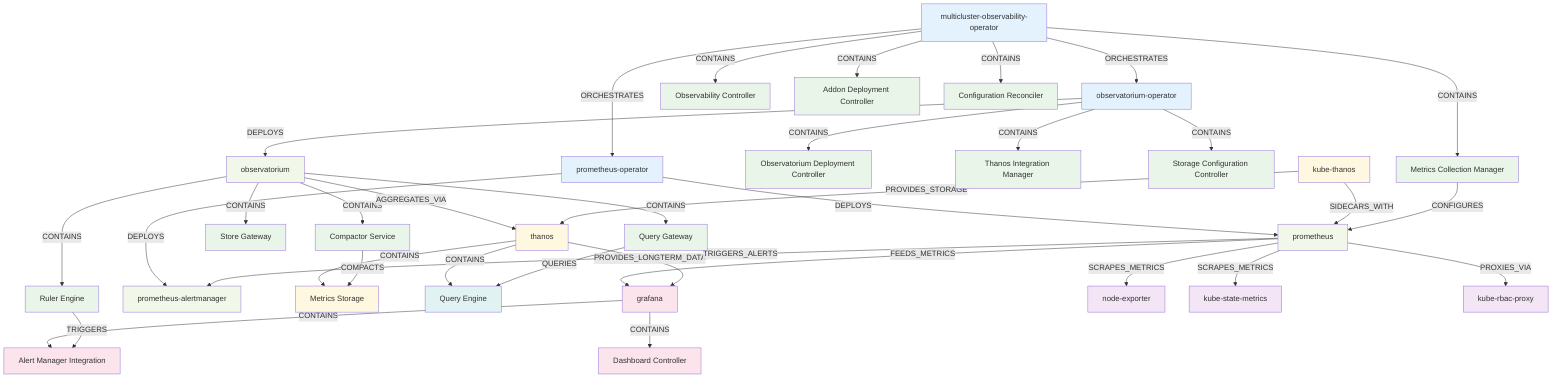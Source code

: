graph TB
    %% RHACM Observability - Enhanced Internal Architecture
    
    %% Observability Hub Components (Real)
    MCO_OPERATOR[multicluster-observability-operator]
    OBSERVATORIUM_OP[observatorium-operator]
    OBSERVATORIUM[observatorium]
    
    %% Multicluster Observability Operator Internal Components
    OBSERVABILITY_CONTROLLER[Observability Controller]
    METRICS_COLLECTION_MANAGER[Metrics Collection Manager]
    ADDON_DEPLOYMENT_CONTROLLER[Addon Deployment Controller]
    CONFIGURATION_RECONCILER[Configuration Reconciler]
    
    %% Observatorium Operator Internal Components
    OBSERVATORIUM_DEPLOYMENT_CTRL[Observatorium Deployment Controller]
    THANOS_INTEGRATION_MANAGER[Thanos Integration Manager]
    STORAGE_CONFIGURATION_CTRL[Storage Configuration Controller]
    
    %% Observatorium Internal Components
    QUERY_GATEWAY[Query Gateway]
    RULER_ENGINE[Ruler Engine]
    COMPACTOR_SERVICE[Compactor Service]
    STORE_GATEWAY[Store Gateway]
    
    %% Prometheus Stack (Real Components)
    PROMETHEUS[prometheus]
    PROMETHEUS_OP[prometheus-operator]
    PROMETHEUS_ALERTMANAGER[prometheus-alertmanager]
    
    %% Thanos Stack (Real Components)
    THANOS[thanos]
    KUBE_THANOS[kube-thanos]
    
    %% Thanos/Grafana Internal Components
    METRICS_STORAGE[Metrics Storage]
    QUERY_ENGINE[Query Engine]
    DASHBOARD_CONTROLLER[Dashboard Controller]
    ALERT_MANAGER_INTEGRATION[Alert Manager Integration]
    
    %% Grafana (Real Component)
    GRAFANA[grafana]
    
    %% Metrics Collection (Real Components)
    NODE_EXPORTER[node-exporter]
    KUBE_STATE_METRICS[kube-state-metrics]
    KUBE_RBAC_PROXY[kube-rbac-proxy]
    
    %% Multicluster Observability Operator Internal Architecture
    MCO_OPERATOR -->|CONTAINS| OBSERVABILITY_CONTROLLER
    MCO_OPERATOR -->|CONTAINS| METRICS_COLLECTION_MANAGER
    MCO_OPERATOR -->|CONTAINS| ADDON_DEPLOYMENT_CONTROLLER
    MCO_OPERATOR -->|CONTAINS| CONFIGURATION_RECONCILER
    
    %% Hub Observability Management
    MCO_OPERATOR -->|ORCHESTRATES| OBSERVATORIUM_OP
    MCO_OPERATOR -->|ORCHESTRATES| PROMETHEUS_OP
    
    %% Observatorium Operator Internal Architecture
    OBSERVATORIUM_OP -->|CONTAINS| OBSERVATORIUM_DEPLOYMENT_CTRL
    OBSERVATORIUM_OP -->|CONTAINS| THANOS_INTEGRATION_MANAGER
    OBSERVATORIUM_OP -->|CONTAINS| STORAGE_CONFIGURATION_CTRL
    
    %% Observatorium Internal Architecture
    OBSERVATORIUM_OP -->|DEPLOYS| OBSERVATORIUM
    OBSERVATORIUM -->|CONTAINS| QUERY_GATEWAY
    OBSERVATORIUM -->|CONTAINS| RULER_ENGINE
    OBSERVATORIUM -->|CONTAINS| COMPACTOR_SERVICE
    OBSERVATORIUM -->|CONTAINS| STORE_GATEWAY
    
    %% Prometheus Stack Deployment
    PROMETHEUS_OP -->|DEPLOYS| PROMETHEUS
    PROMETHEUS_OP -->|DEPLOYS| PROMETHEUS_ALERTMANAGER
    
    %% Thanos/Grafana Internal Architecture
    THANOS -->|CONTAINS| METRICS_STORAGE
    THANOS -->|CONTAINS| QUERY_ENGINE
    GRAFANA -->|CONTAINS| DASHBOARD_CONTROLLER
    GRAFANA -->|CONTAINS| ALERT_MANAGER_INTEGRATION
    
    %% Thanos Integration with Observatorium
    OBSERVATORIUM -->|AGGREGATES_VIA| THANOS
    KUBE_THANOS -->|PROVIDES_STORAGE| THANOS
    KUBE_THANOS -->|SIDECARS_WITH| PROMETHEUS
    
    %% Grafana Visualization
    PROMETHEUS -->|FEEDS_METRICS| GRAFANA
    THANOS -->|PROVIDES_LONGTERM_DATA| GRAFANA
    
    %% Metrics Collection Infrastructure
    PROMETHEUS -->|SCRAPES_METRICS| NODE_EXPORTER
    PROMETHEUS -->|SCRAPES_METRICS| KUBE_STATE_METRICS
    PROMETHEUS -->|PROXIES_VIA| KUBE_RBAC_PROXY
    
    %% Alert Management
    PROMETHEUS -->|TRIGGERS_ALERTS| PROMETHEUS_ALERTMANAGER
    
    %% Internal Data Flow
    METRICS_COLLECTION_MANAGER -->|CONFIGURES| PROMETHEUS
    QUERY_GATEWAY -->|QUERIES| QUERY_ENGINE
    RULER_ENGINE -->|TRIGGERS| ALERT_MANAGER_INTEGRATION
    COMPACTOR_SERVICE -->|COMPACTS| METRICS_STORAGE
    
    %% Styling
    classDef operator fill:#e3f2fd
    classDef hub_infra fill:#f1f8e9
    classDef storage fill:#fff8e1
    classDef visualization fill:#fce4ec
    classDef spoke fill:#e8eaf6
    classDef collection fill:#f3e5f5
    classDef thanos fill:#e0f2f1
    classDef alerts fill:#fff3e0
    classDef internal fill:#e8f5e8
    
    class MCO_OPERATOR,OBSERVATORIUM_OP,PROMETHEUS_OP operator
    class OBSERVABILITY_CONTROLLER,METRICS_COLLECTION_MANAGER,ADDON_DEPLOYMENT_CONTROLLER,CONFIGURATION_RECONCILER internal
    class OBSERVATORIUM_DEPLOYMENT_CTRL,THANOS_INTEGRATION_MANAGER,STORAGE_CONFIGURATION_CTRL internal
    class QUERY_GATEWAY,RULER_ENGINE,COMPACTOR_SERVICE,STORE_GATEWAY internal
    class PROMETHEUS,OBSERVATORIUM,PROMETHEUS_ALERTMANAGER hub_infra
    class METRICS_STORAGE,THANOS,KUBE_THANOS storage
    class GRAFANA,DASHBOARD_CONTROLLER,ALERT_MANAGER_INTEGRATION visualization
    class NODE_EXPORTER,KUBE_STATE_METRICS,KUBE_RBAC_PROXY collection
    class QUERY_ENGINE thanos